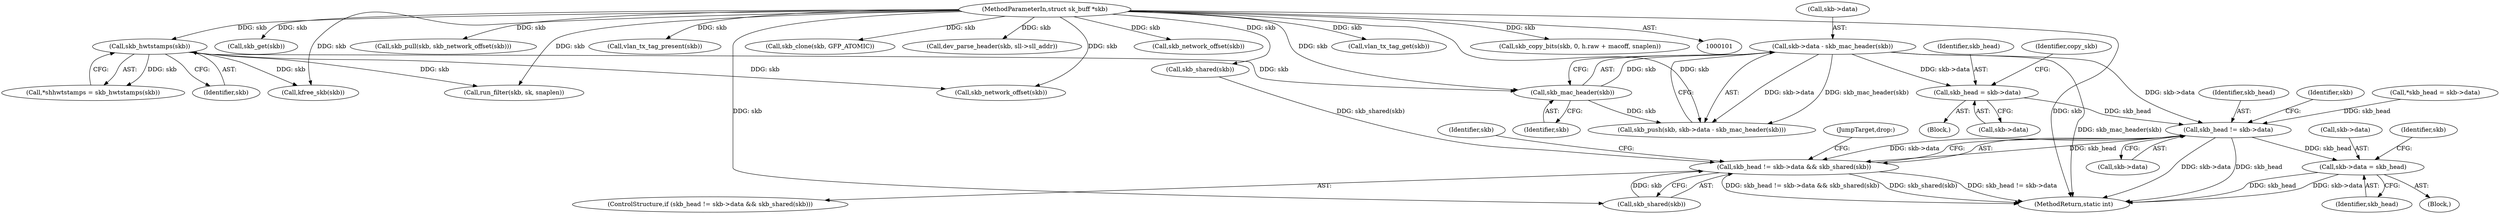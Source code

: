 digraph "0_linux_13fcb7bd322164c67926ffe272846d4860196dc6_0@pointer" {
"1000328" [label="(Call,skb_head = skb->data)"];
"1000182" [label="(Call,skb->data - skb_mac_header(skb))"];
"1000186" [label="(Call,skb_mac_header(skb))"];
"1000143" [label="(Call,skb_hwtstamps(skb))"];
"1000102" [label="(MethodParameterIn,struct sk_buff *skb)"];
"1000797" [label="(Call,skb_head != skb->data)"];
"1000796" [label="(Call,skb_head != skb->data && skb_shared(skb))"];
"1000805" [label="(Call,skb->data = skb_head)"];
"1000807" [label="(Identifier,skb)"];
"1000797" [label="(Call,skb_head != skb->data)"];
"1000326" [label="(Call,skb_get(skb))"];
"1000809" [label="(Identifier,skb_head)"];
"1000102" [label="(MethodParameterIn,struct sk_buff *skb)"];
"1000796" [label="(Call,skb_head != skb->data && skb_shared(skb))"];
"1000182" [label="(Call,skb->data - skb_mac_header(skb))"];
"1000798" [label="(Identifier,skb_head)"];
"1000180" [label="(Call,skb_push(skb, skb->data - skb_mac_header(skb)))"];
"1000144" [label="(Identifier,skb)"];
"1000196" [label="(Call,skb_pull(skb, skb_network_offset(skb)))"];
"1000816" [label="(Call,kfree_skb(skb))"];
"1000649" [label="(Call,vlan_tx_tag_present(skb))"];
"1000141" [label="(Call,*shhwtstamps = skb_hwtstamps(skb))"];
"1000840" [label="(MethodReturn,static int)"];
"1000319" [label="(Call,skb_clone(skb, GFP_ATOMIC))"];
"1000328" [label="(Call,skb_head = skb->data)"];
"1000323" [label="(Block,)"];
"1000803" [label="(Identifier,skb)"];
"1000701" [label="(Call,dev_parse_header(skb, sll->sll_addr))"];
"1000186" [label="(Call,skb_mac_header(skb))"];
"1000802" [label="(Call,skb_shared(skb))"];
"1000187" [label="(Identifier,skb)"];
"1000257" [label="(Call,skb_network_offset(skb))"];
"1000112" [label="(Call,*skb_head = skb->data)"];
"1000216" [label="(Call,run_filter(skb, sk, snaplen))"];
"1000198" [label="(Call,skb_network_offset(skb))"];
"1000183" [label="(Call,skb->data)"];
"1000815" [label="(JumpTarget,drop:)"];
"1000805" [label="(Call,skb->data = skb_head)"];
"1000812" [label="(Identifier,skb)"];
"1000334" [label="(Identifier,copy_skb)"];
"1000330" [label="(Call,skb->data)"];
"1000329" [label="(Identifier,skb_head)"];
"1000795" [label="(ControlStructure,if (skb_head != skb->data && skb_shared(skb)))"];
"1000799" [label="(Call,skb->data)"];
"1000143" [label="(Call,skb_hwtstamps(skb))"];
"1000658" [label="(Call,vlan_tx_tag_get(skb))"];
"1000314" [label="(Call,skb_shared(skb))"];
"1000804" [label="(Block,)"];
"1000806" [label="(Call,skb->data)"];
"1000420" [label="(Call,skb_copy_bits(skb, 0, h.raw + macoff, snaplen))"];
"1000328" -> "1000323"  [label="AST: "];
"1000328" -> "1000330"  [label="CFG: "];
"1000329" -> "1000328"  [label="AST: "];
"1000330" -> "1000328"  [label="AST: "];
"1000334" -> "1000328"  [label="CFG: "];
"1000182" -> "1000328"  [label="DDG: skb->data"];
"1000328" -> "1000797"  [label="DDG: skb_head"];
"1000182" -> "1000180"  [label="AST: "];
"1000182" -> "1000186"  [label="CFG: "];
"1000183" -> "1000182"  [label="AST: "];
"1000186" -> "1000182"  [label="AST: "];
"1000180" -> "1000182"  [label="CFG: "];
"1000182" -> "1000840"  [label="DDG: skb_mac_header(skb)"];
"1000182" -> "1000180"  [label="DDG: skb->data"];
"1000182" -> "1000180"  [label="DDG: skb_mac_header(skb)"];
"1000186" -> "1000182"  [label="DDG: skb"];
"1000182" -> "1000797"  [label="DDG: skb->data"];
"1000186" -> "1000187"  [label="CFG: "];
"1000187" -> "1000186"  [label="AST: "];
"1000186" -> "1000180"  [label="DDG: skb"];
"1000143" -> "1000186"  [label="DDG: skb"];
"1000102" -> "1000186"  [label="DDG: skb"];
"1000143" -> "1000141"  [label="AST: "];
"1000143" -> "1000144"  [label="CFG: "];
"1000144" -> "1000143"  [label="AST: "];
"1000141" -> "1000143"  [label="CFG: "];
"1000143" -> "1000141"  [label="DDG: skb"];
"1000102" -> "1000143"  [label="DDG: skb"];
"1000143" -> "1000198"  [label="DDG: skb"];
"1000143" -> "1000216"  [label="DDG: skb"];
"1000143" -> "1000816"  [label="DDG: skb"];
"1000102" -> "1000101"  [label="AST: "];
"1000102" -> "1000840"  [label="DDG: skb"];
"1000102" -> "1000180"  [label="DDG: skb"];
"1000102" -> "1000196"  [label="DDG: skb"];
"1000102" -> "1000198"  [label="DDG: skb"];
"1000102" -> "1000216"  [label="DDG: skb"];
"1000102" -> "1000257"  [label="DDG: skb"];
"1000102" -> "1000314"  [label="DDG: skb"];
"1000102" -> "1000319"  [label="DDG: skb"];
"1000102" -> "1000326"  [label="DDG: skb"];
"1000102" -> "1000420"  [label="DDG: skb"];
"1000102" -> "1000649"  [label="DDG: skb"];
"1000102" -> "1000658"  [label="DDG: skb"];
"1000102" -> "1000701"  [label="DDG: skb"];
"1000102" -> "1000802"  [label="DDG: skb"];
"1000102" -> "1000816"  [label="DDG: skb"];
"1000797" -> "1000796"  [label="AST: "];
"1000797" -> "1000799"  [label="CFG: "];
"1000798" -> "1000797"  [label="AST: "];
"1000799" -> "1000797"  [label="AST: "];
"1000803" -> "1000797"  [label="CFG: "];
"1000796" -> "1000797"  [label="CFG: "];
"1000797" -> "1000840"  [label="DDG: skb->data"];
"1000797" -> "1000840"  [label="DDG: skb_head"];
"1000797" -> "1000796"  [label="DDG: skb_head"];
"1000797" -> "1000796"  [label="DDG: skb->data"];
"1000112" -> "1000797"  [label="DDG: skb_head"];
"1000797" -> "1000805"  [label="DDG: skb_head"];
"1000796" -> "1000795"  [label="AST: "];
"1000796" -> "1000802"  [label="CFG: "];
"1000802" -> "1000796"  [label="AST: "];
"1000807" -> "1000796"  [label="CFG: "];
"1000815" -> "1000796"  [label="CFG: "];
"1000796" -> "1000840"  [label="DDG: skb_head != skb->data && skb_shared(skb)"];
"1000796" -> "1000840"  [label="DDG: skb_shared(skb)"];
"1000796" -> "1000840"  [label="DDG: skb_head != skb->data"];
"1000314" -> "1000796"  [label="DDG: skb_shared(skb)"];
"1000802" -> "1000796"  [label="DDG: skb"];
"1000805" -> "1000804"  [label="AST: "];
"1000805" -> "1000809"  [label="CFG: "];
"1000806" -> "1000805"  [label="AST: "];
"1000809" -> "1000805"  [label="AST: "];
"1000812" -> "1000805"  [label="CFG: "];
"1000805" -> "1000840"  [label="DDG: skb->data"];
"1000805" -> "1000840"  [label="DDG: skb_head"];
}
